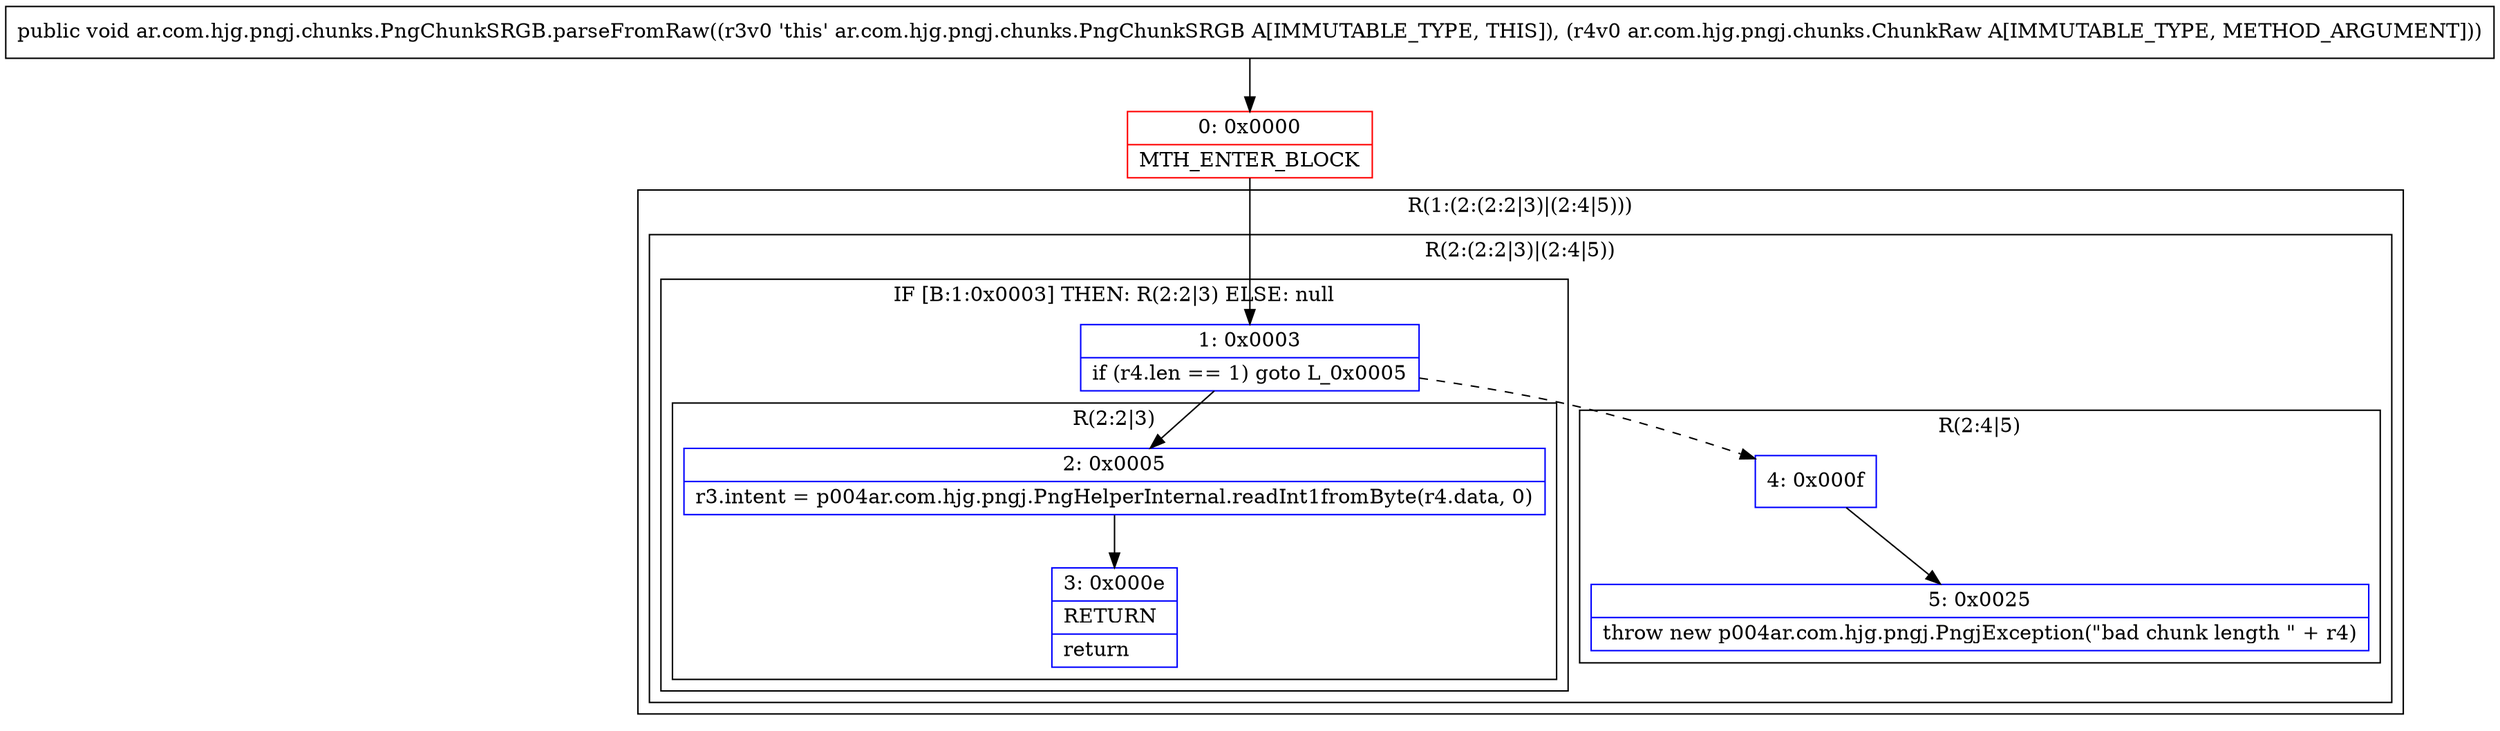 digraph "CFG forar.com.hjg.pngj.chunks.PngChunkSRGB.parseFromRaw(Lar\/com\/hjg\/pngj\/chunks\/ChunkRaw;)V" {
subgraph cluster_Region_192356270 {
label = "R(1:(2:(2:2|3)|(2:4|5)))";
node [shape=record,color=blue];
subgraph cluster_Region_1705418815 {
label = "R(2:(2:2|3)|(2:4|5))";
node [shape=record,color=blue];
subgraph cluster_IfRegion_1782489220 {
label = "IF [B:1:0x0003] THEN: R(2:2|3) ELSE: null";
node [shape=record,color=blue];
Node_1 [shape=record,label="{1\:\ 0x0003|if (r4.len == 1) goto L_0x0005\l}"];
subgraph cluster_Region_1529398978 {
label = "R(2:2|3)";
node [shape=record,color=blue];
Node_2 [shape=record,label="{2\:\ 0x0005|r3.intent = p004ar.com.hjg.pngj.PngHelperInternal.readInt1fromByte(r4.data, 0)\l}"];
Node_3 [shape=record,label="{3\:\ 0x000e|RETURN\l|return\l}"];
}
}
subgraph cluster_Region_1745954918 {
label = "R(2:4|5)";
node [shape=record,color=blue];
Node_4 [shape=record,label="{4\:\ 0x000f}"];
Node_5 [shape=record,label="{5\:\ 0x0025|throw new p004ar.com.hjg.pngj.PngjException(\"bad chunk length \" + r4)\l}"];
}
}
}
Node_0 [shape=record,color=red,label="{0\:\ 0x0000|MTH_ENTER_BLOCK\l}"];
MethodNode[shape=record,label="{public void ar.com.hjg.pngj.chunks.PngChunkSRGB.parseFromRaw((r3v0 'this' ar.com.hjg.pngj.chunks.PngChunkSRGB A[IMMUTABLE_TYPE, THIS]), (r4v0 ar.com.hjg.pngj.chunks.ChunkRaw A[IMMUTABLE_TYPE, METHOD_ARGUMENT])) }"];
MethodNode -> Node_0;
Node_1 -> Node_2;
Node_1 -> Node_4[style=dashed];
Node_2 -> Node_3;
Node_4 -> Node_5;
Node_0 -> Node_1;
}

